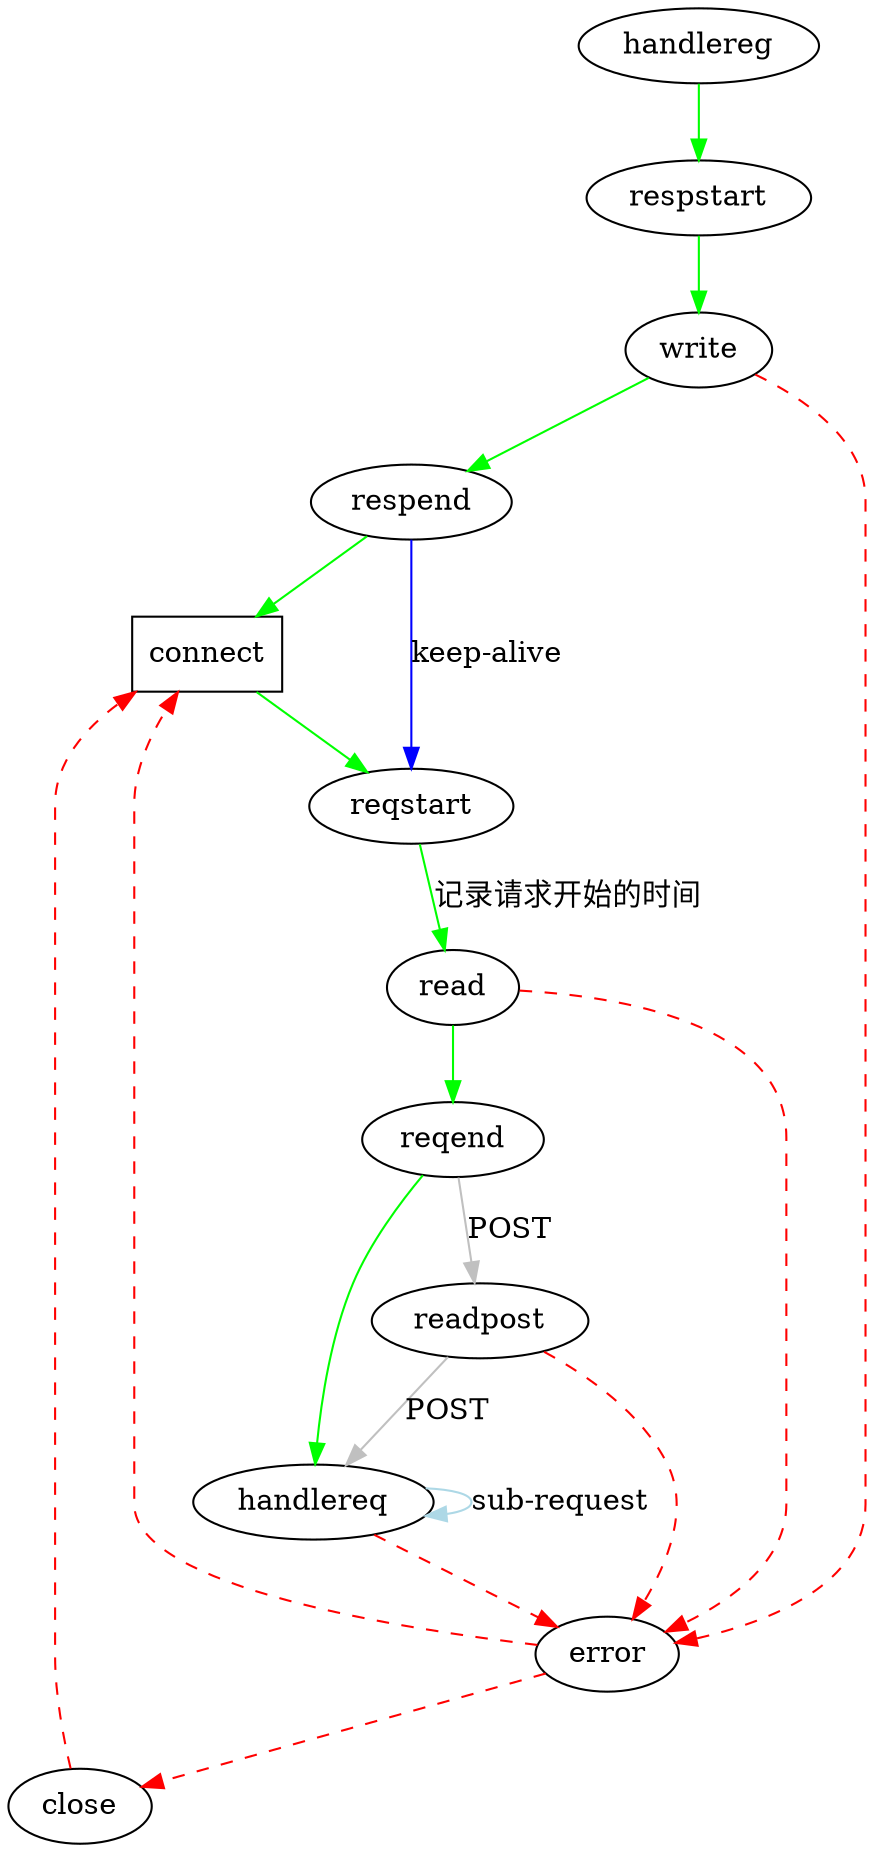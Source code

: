 digraph state 
{
  	edge [color=green];
  	connect -> reqstart;
	reqstart  -> read  [ label = "记录请求开始的时间" ];
	read -> reqend; 
	reqend -> handlereq; 
	handlereg -> respstart ;
	respstart -> write; 
	write  -> respend; 
	respend  -> connect;
  	edge [color=grey];
  	reqend -> readpost -> handlereq [ label="POST" ];
  	edge [ color=blue]
  	respend -> reqstart [ label="keep-alive" ];
 	edge [ color=lightblue]
  	handlereq -> handlereq [ label="sub-request" ];
  	edge [style=dashed, color=red];
  	error -> close -> connect;
  	error -> connect;
  	handlereq -> error;
  	read -> error;
  	readpost -> error;
  	write -> error;
  	connect [shape=box];
}
